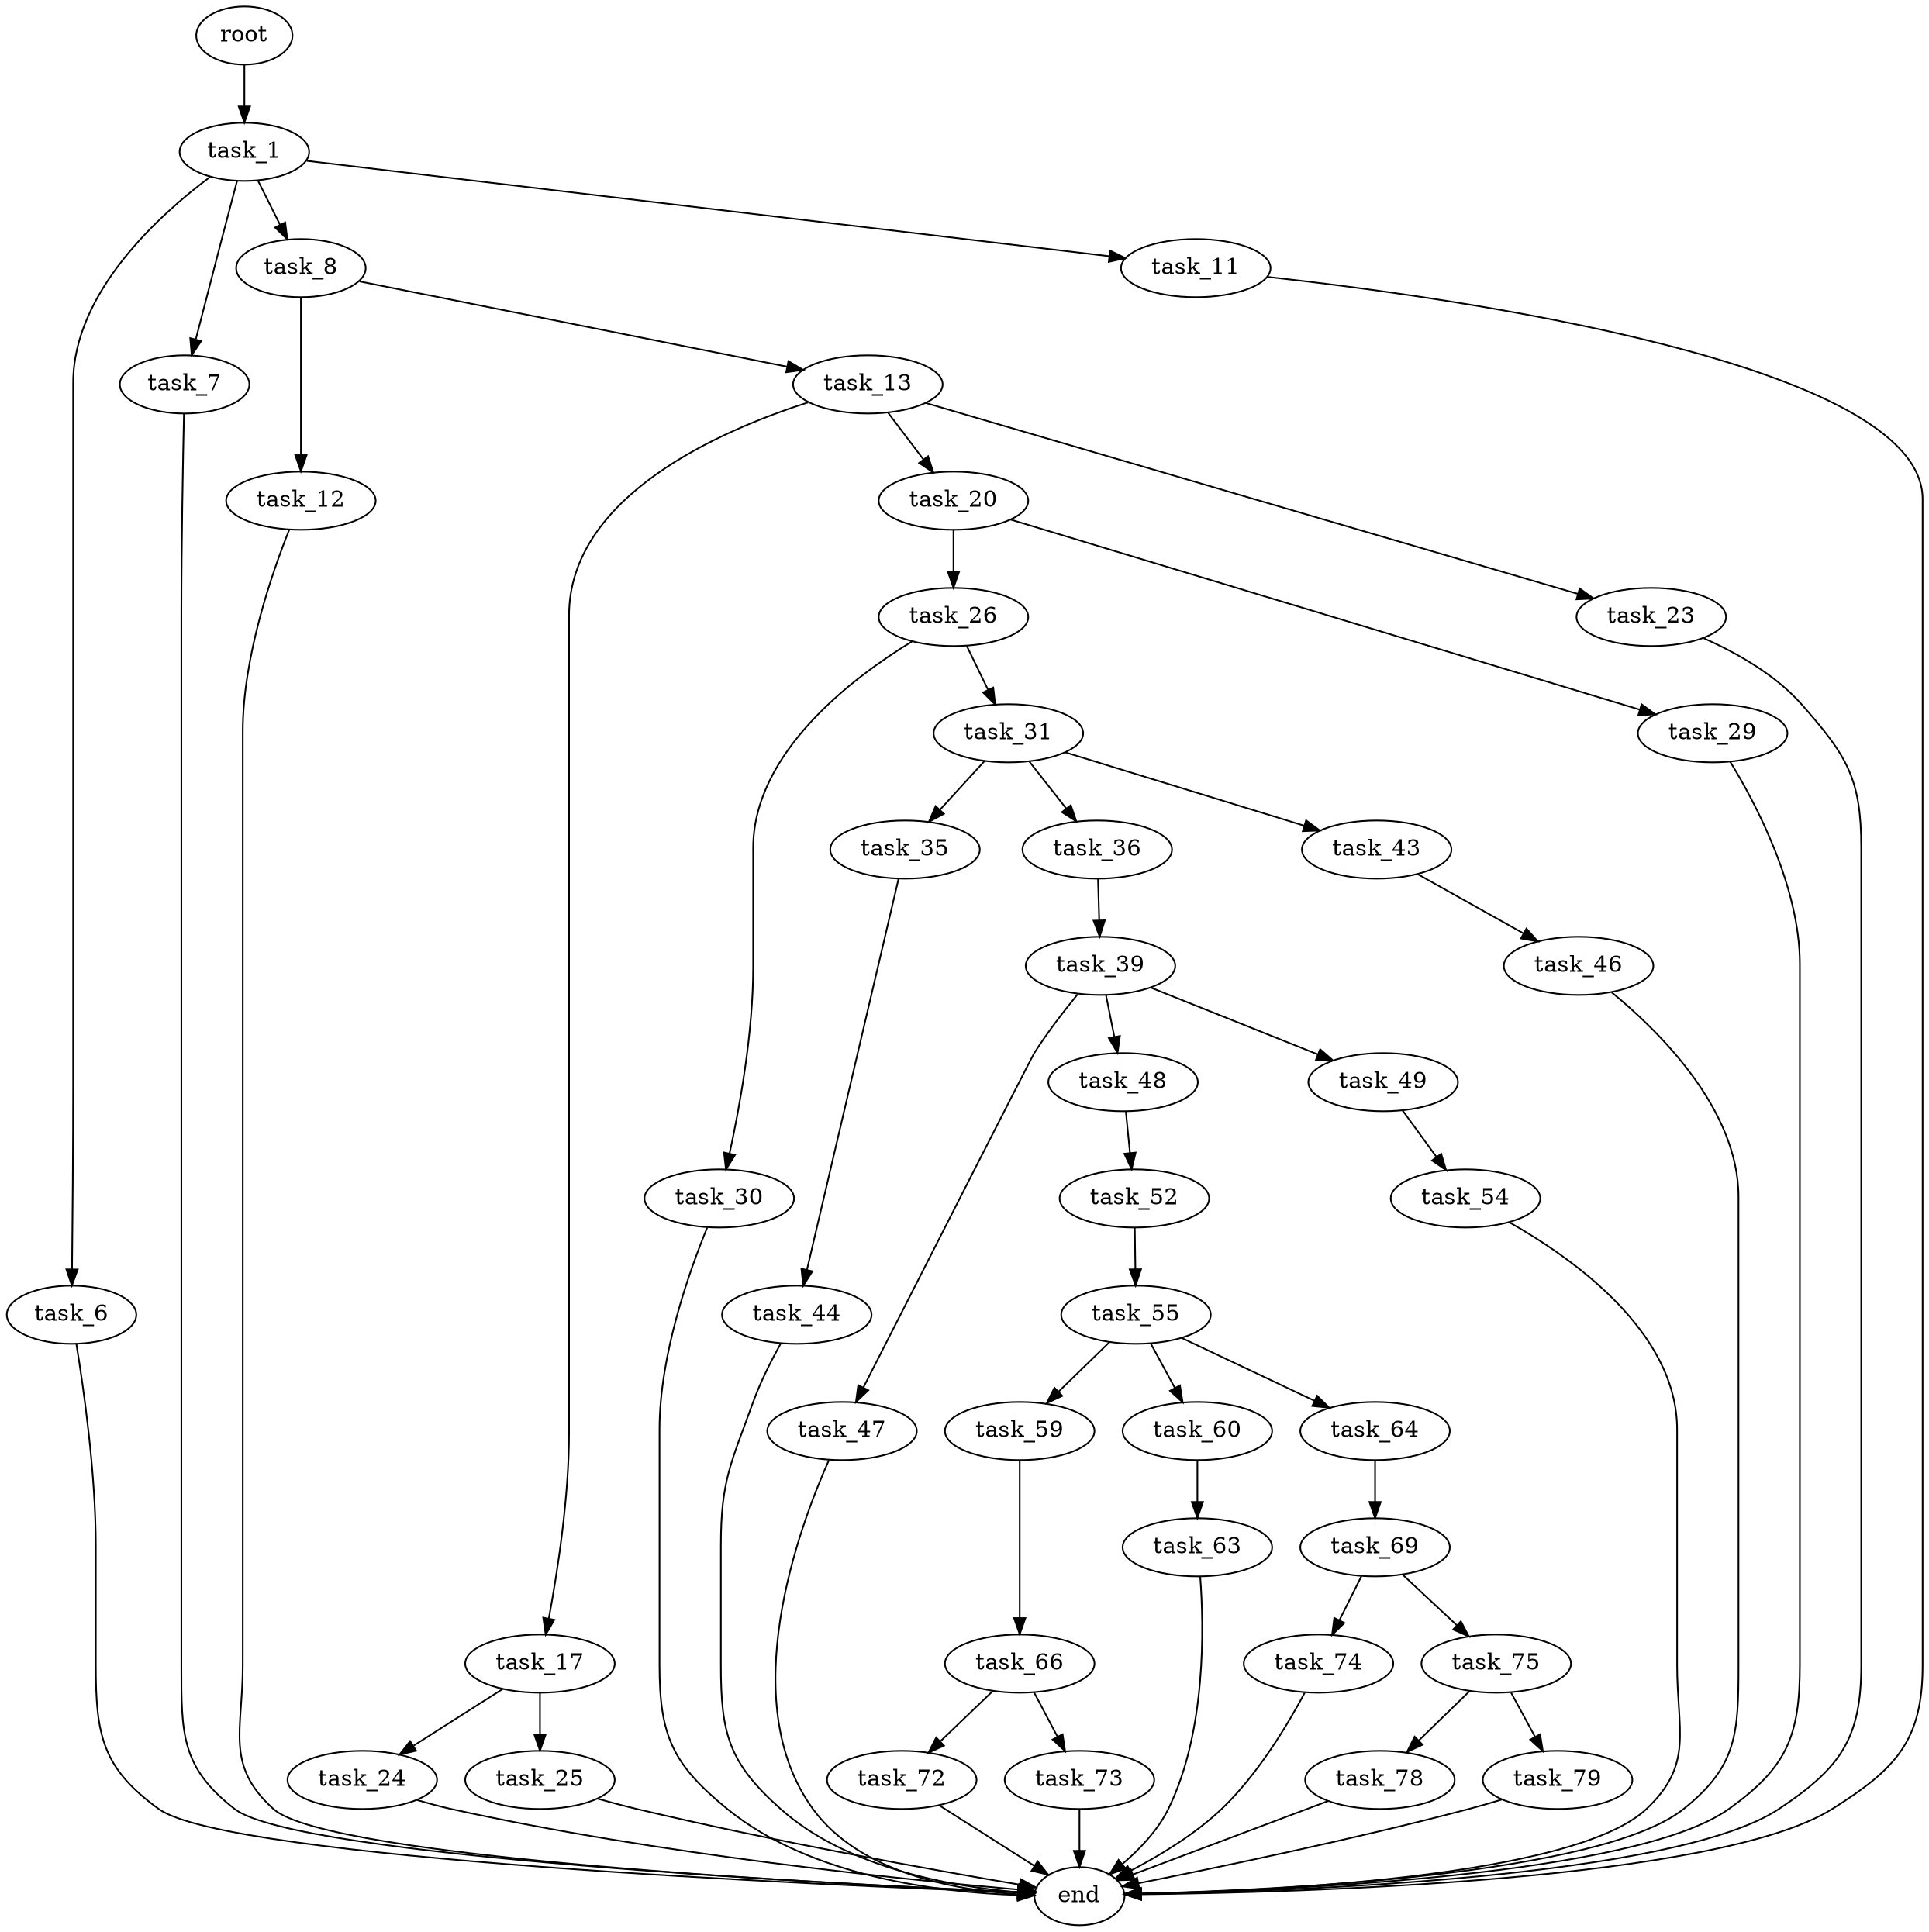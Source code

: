 digraph G {
  root [size="0.000000"];
  task_1 [size="735673286.000000"];
  task_6 [size="134217728000.000000"];
  task_7 [size="485576300040.000000"];
  task_8 [size="47771559972.000000"];
  task_11 [size="231928233984.000000"];
  end [size="0.000000"];
  task_12 [size="6193940040.000000"];
  task_13 [size="28991029248.000000"];
  task_17 [size="11019472272.000000"];
  task_20 [size="782757789696.000000"];
  task_23 [size="47652916407.000000"];
  task_24 [size="231928233984.000000"];
  task_25 [size="254528196876.000000"];
  task_26 [size="16976708062.000000"];
  task_29 [size="28991029248.000000"];
  task_30 [size="270444293906.000000"];
  task_31 [size="8589934592.000000"];
  task_35 [size="4976342999.000000"];
  task_36 [size="1888442382.000000"];
  task_43 [size="863356481753.000000"];
  task_44 [size="8589934592.000000"];
  task_39 [size="27652610268.000000"];
  task_47 [size="231928233984.000000"];
  task_48 [size="7327437316.000000"];
  task_49 [size="87332291952.000000"];
  task_46 [size="198963085880.000000"];
  task_52 [size="231928233984.000000"];
  task_54 [size="11537920920.000000"];
  task_55 [size="139359980051.000000"];
  task_59 [size="21840216304.000000"];
  task_60 [size="5011785208.000000"];
  task_64 [size="1438751920.000000"];
  task_66 [size="22444804224.000000"];
  task_63 [size="873394938379.000000"];
  task_69 [size="279393161610.000000"];
  task_72 [size="125579304946.000000"];
  task_73 [size="4252424416.000000"];
  task_74 [size="408135396352.000000"];
  task_75 [size="134217728000.000000"];
  task_78 [size="8589934592.000000"];
  task_79 [size="2032261614.000000"];

  root -> task_1 [size="1.000000"];
  task_1 -> task_6 [size="33554432.000000"];
  task_1 -> task_7 [size="33554432.000000"];
  task_1 -> task_8 [size="33554432.000000"];
  task_1 -> task_11 [size="33554432.000000"];
  task_6 -> end [size="1.000000"];
  task_7 -> end [size="1.000000"];
  task_8 -> task_12 [size="134217728.000000"];
  task_8 -> task_13 [size="134217728.000000"];
  task_11 -> end [size="1.000000"];
  task_12 -> end [size="1.000000"];
  task_13 -> task_17 [size="75497472.000000"];
  task_13 -> task_20 [size="75497472.000000"];
  task_13 -> task_23 [size="75497472.000000"];
  task_17 -> task_24 [size="301989888.000000"];
  task_17 -> task_25 [size="301989888.000000"];
  task_20 -> task_26 [size="679477248.000000"];
  task_20 -> task_29 [size="679477248.000000"];
  task_23 -> end [size="1.000000"];
  task_24 -> end [size="1.000000"];
  task_25 -> end [size="1.000000"];
  task_26 -> task_30 [size="33554432.000000"];
  task_26 -> task_31 [size="33554432.000000"];
  task_29 -> end [size="1.000000"];
  task_30 -> end [size="1.000000"];
  task_31 -> task_35 [size="33554432.000000"];
  task_31 -> task_36 [size="33554432.000000"];
  task_31 -> task_43 [size="33554432.000000"];
  task_35 -> task_44 [size="301989888.000000"];
  task_36 -> task_39 [size="33554432.000000"];
  task_43 -> task_46 [size="838860800.000000"];
  task_44 -> end [size="1.000000"];
  task_39 -> task_47 [size="134217728.000000"];
  task_39 -> task_48 [size="134217728.000000"];
  task_39 -> task_49 [size="134217728.000000"];
  task_47 -> end [size="1.000000"];
  task_48 -> task_52 [size="411041792.000000"];
  task_49 -> task_54 [size="134217728.000000"];
  task_46 -> end [size="1.000000"];
  task_52 -> task_55 [size="301989888.000000"];
  task_54 -> end [size="1.000000"];
  task_55 -> task_59 [size="411041792.000000"];
  task_55 -> task_60 [size="411041792.000000"];
  task_55 -> task_64 [size="411041792.000000"];
  task_59 -> task_66 [size="536870912.000000"];
  task_60 -> task_63 [size="301989888.000000"];
  task_64 -> task_69 [size="75497472.000000"];
  task_66 -> task_72 [size="411041792.000000"];
  task_66 -> task_73 [size="411041792.000000"];
  task_63 -> end [size="1.000000"];
  task_69 -> task_74 [size="209715200.000000"];
  task_69 -> task_75 [size="209715200.000000"];
  task_72 -> end [size="1.000000"];
  task_73 -> end [size="1.000000"];
  task_74 -> end [size="1.000000"];
  task_75 -> task_78 [size="209715200.000000"];
  task_75 -> task_79 [size="209715200.000000"];
  task_78 -> end [size="1.000000"];
  task_79 -> end [size="1.000000"];
}
